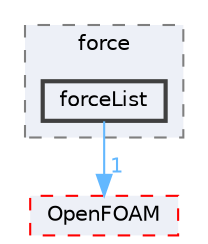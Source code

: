 digraph "src/regionModels/surfaceFilmModels/submodels/kinematic/force/forceList"
{
 // LATEX_PDF_SIZE
  bgcolor="transparent";
  edge [fontname=Helvetica,fontsize=10,labelfontname=Helvetica,labelfontsize=10];
  node [fontname=Helvetica,fontsize=10,shape=box,height=0.2,width=0.4];
  compound=true
  subgraph clusterdir_6e1c174345a149ebf9cf672121689ca3 {
    graph [ bgcolor="#edf0f7", pencolor="grey50", label="force", fontname=Helvetica,fontsize=10 style="filled,dashed", URL="dir_6e1c174345a149ebf9cf672121689ca3.html",tooltip=""]
  dir_0d2584e951126995ab7b5e87fad1fddd [label="forceList", fillcolor="#edf0f7", color="grey25", style="filled,bold", URL="dir_0d2584e951126995ab7b5e87fad1fddd.html",tooltip=""];
  }
  dir_c5473ff19b20e6ec4dfe5c310b3778a8 [label="OpenFOAM", fillcolor="#edf0f7", color="red", style="filled,dashed", URL="dir_c5473ff19b20e6ec4dfe5c310b3778a8.html",tooltip=""];
  dir_0d2584e951126995ab7b5e87fad1fddd->dir_c5473ff19b20e6ec4dfe5c310b3778a8 [headlabel="1", labeldistance=1.5 headhref="dir_001478_002695.html" href="dir_001478_002695.html" color="steelblue1" fontcolor="steelblue1"];
}
